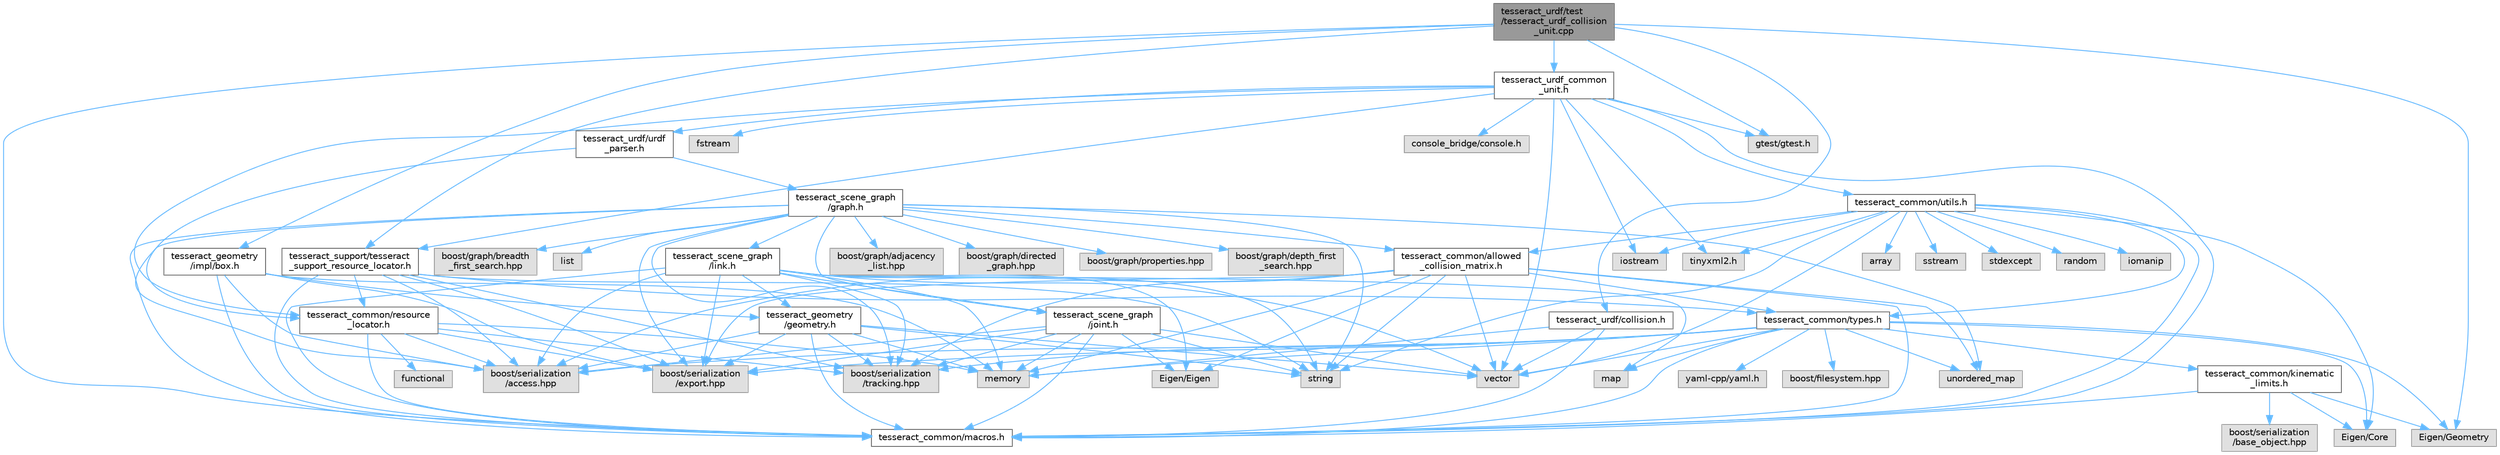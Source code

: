 digraph "tesseract_urdf/test/tesseract_urdf_collision_unit.cpp"
{
 // LATEX_PDF_SIZE
  bgcolor="transparent";
  edge [fontname=Helvetica,fontsize=10,labelfontname=Helvetica,labelfontsize=10];
  node [fontname=Helvetica,fontsize=10,shape=box,height=0.2,width=0.4];
  Node1 [label="tesseract_urdf/test\l/tesseract_urdf_collision\l_unit.cpp",height=0.2,width=0.4,color="gray40", fillcolor="grey60", style="filled", fontcolor="black",tooltip=" "];
  Node1 -> Node2 [color="steelblue1",style="solid"];
  Node2 [label="tesseract_common/macros.h",height=0.2,width=0.4,color="grey40", fillcolor="white", style="filled",URL="$de/d3c/macros_8h.html",tooltip="Common Tesseract Macros."];
  Node1 -> Node3 [color="steelblue1",style="solid"];
  Node3 [label="gtest/gtest.h",height=0.2,width=0.4,color="grey60", fillcolor="#E0E0E0", style="filled",tooltip=" "];
  Node1 -> Node4 [color="steelblue1",style="solid"];
  Node4 [label="Eigen/Geometry",height=0.2,width=0.4,color="grey60", fillcolor="#E0E0E0", style="filled",tooltip=" "];
  Node1 -> Node5 [color="steelblue1",style="solid"];
  Node5 [label="tesseract_urdf/collision.h",height=0.2,width=0.4,color="grey40", fillcolor="white", style="filled",URL="$db/d44/collision_8h.html",tooltip="Parse collision from xml string."];
  Node5 -> Node2 [color="steelblue1",style="solid"];
  Node5 -> Node6 [color="steelblue1",style="solid"];
  Node6 [label="memory",height=0.2,width=0.4,color="grey60", fillcolor="#E0E0E0", style="filled",tooltip=" "];
  Node5 -> Node7 [color="steelblue1",style="solid"];
  Node7 [label="vector",height=0.2,width=0.4,color="grey60", fillcolor="#E0E0E0", style="filled",tooltip=" "];
  Node1 -> Node8 [color="steelblue1",style="solid"];
  Node8 [label="tesseract_geometry\l/impl/box.h",height=0.2,width=0.4,color="grey40", fillcolor="white", style="filled",URL="$df/d9e/tesseract__geometry_2include_2tesseract__geometry_2impl_2box_8h.html",tooltip="Tesseract Box Geometry."];
  Node8 -> Node2 [color="steelblue1",style="solid"];
  Node8 -> Node9 [color="steelblue1",style="solid"];
  Node9 [label="boost/serialization\l/access.hpp",height=0.2,width=0.4,color="grey60", fillcolor="#E0E0E0", style="filled",tooltip=" "];
  Node8 -> Node10 [color="steelblue1",style="solid"];
  Node10 [label="boost/serialization\l/export.hpp",height=0.2,width=0.4,color="grey60", fillcolor="#E0E0E0", style="filled",tooltip=" "];
  Node8 -> Node6 [color="steelblue1",style="solid"];
  Node8 -> Node11 [color="steelblue1",style="solid"];
  Node11 [label="tesseract_geometry\l/geometry.h",height=0.2,width=0.4,color="grey40", fillcolor="white", style="filled",URL="$d0/da6/tesseract__geometry_2include_2tesseract__geometry_2geometry_8h.html",tooltip="Tesseract Geometries."];
  Node11 -> Node2 [color="steelblue1",style="solid"];
  Node11 -> Node9 [color="steelblue1",style="solid"];
  Node11 -> Node10 [color="steelblue1",style="solid"];
  Node11 -> Node6 [color="steelblue1",style="solid"];
  Node11 -> Node12 [color="steelblue1",style="solid"];
  Node12 [label="string",height=0.2,width=0.4,color="grey60", fillcolor="#E0E0E0", style="filled",tooltip=" "];
  Node11 -> Node7 [color="steelblue1",style="solid"];
  Node11 -> Node13 [color="steelblue1",style="solid"];
  Node13 [label="boost/serialization\l/tracking.hpp",height=0.2,width=0.4,color="grey60", fillcolor="#E0E0E0", style="filled",tooltip=" "];
  Node1 -> Node14 [color="steelblue1",style="solid"];
  Node14 [label="tesseract_support/tesseract\l_support_resource_locator.h",height=0.2,width=0.4,color="grey40", fillcolor="white", style="filled",URL="$d3/d1b/tesseract__support__resource__locator_8h.html",tooltip="Locate and retrieve resource data in tesseract_support."];
  Node14 -> Node2 [color="steelblue1",style="solid"];
  Node14 -> Node9 [color="steelblue1",style="solid"];
  Node14 -> Node12 [color="steelblue1",style="solid"];
  Node14 -> Node15 [color="steelblue1",style="solid"];
  Node15 [label="tesseract_common/resource\l_locator.h",height=0.2,width=0.4,color="grey40", fillcolor="white", style="filled",URL="$d3/d95/resource__locator_8h.html",tooltip="Locate and retrieve resource data."];
  Node15 -> Node2 [color="steelblue1",style="solid"];
  Node15 -> Node9 [color="steelblue1",style="solid"];
  Node15 -> Node16 [color="steelblue1",style="solid"];
  Node16 [label="functional",height=0.2,width=0.4,color="grey60", fillcolor="#E0E0E0", style="filled",tooltip=" "];
  Node15 -> Node6 [color="steelblue1",style="solid"];
  Node15 -> Node10 [color="steelblue1",style="solid"];
  Node15 -> Node13 [color="steelblue1",style="solid"];
  Node14 -> Node17 [color="steelblue1",style="solid"];
  Node17 [label="tesseract_common/types.h",height=0.2,width=0.4,color="grey40", fillcolor="white", style="filled",URL="$dd/ddb/tesseract__common_2include_2tesseract__common_2types_8h.html",tooltip="Common Tesseract Types."];
  Node17 -> Node2 [color="steelblue1",style="solid"];
  Node17 -> Node9 [color="steelblue1",style="solid"];
  Node17 -> Node18 [color="steelblue1",style="solid"];
  Node18 [label="Eigen/Core",height=0.2,width=0.4,color="grey60", fillcolor="#E0E0E0", style="filled",tooltip=" "];
  Node17 -> Node4 [color="steelblue1",style="solid"];
  Node17 -> Node7 [color="steelblue1",style="solid"];
  Node17 -> Node6 [color="steelblue1",style="solid"];
  Node17 -> Node19 [color="steelblue1",style="solid"];
  Node19 [label="map",height=0.2,width=0.4,color="grey60", fillcolor="#E0E0E0", style="filled",tooltip=" "];
  Node17 -> Node20 [color="steelblue1",style="solid"];
  Node20 [label="unordered_map",height=0.2,width=0.4,color="grey60", fillcolor="#E0E0E0", style="filled",tooltip=" "];
  Node17 -> Node21 [color="steelblue1",style="solid"];
  Node21 [label="boost/filesystem.hpp",height=0.2,width=0.4,color="grey60", fillcolor="#E0E0E0", style="filled",tooltip=" "];
  Node17 -> Node22 [color="steelblue1",style="solid"];
  Node22 [label="yaml-cpp/yaml.h",height=0.2,width=0.4,color="grey60", fillcolor="#E0E0E0", style="filled",tooltip=" "];
  Node17 -> Node23 [color="steelblue1",style="solid"];
  Node23 [label="tesseract_common/kinematic\l_limits.h",height=0.2,width=0.4,color="grey40", fillcolor="white", style="filled",URL="$d9/dc2/kinematic__limits_8h.html",tooltip="Common Tesseract Kinematic Limits and Related Utility Functions."];
  Node23 -> Node2 [color="steelblue1",style="solid"];
  Node23 -> Node18 [color="steelblue1",style="solid"];
  Node23 -> Node4 [color="steelblue1",style="solid"];
  Node23 -> Node24 [color="steelblue1",style="solid"];
  Node24 [label="boost/serialization\l/base_object.hpp",height=0.2,width=0.4,color="grey60", fillcolor="#E0E0E0", style="filled",tooltip=" "];
  Node17 -> Node10 [color="steelblue1",style="solid"];
  Node17 -> Node13 [color="steelblue1",style="solid"];
  Node14 -> Node10 [color="steelblue1",style="solid"];
  Node14 -> Node13 [color="steelblue1",style="solid"];
  Node1 -> Node25 [color="steelblue1",style="solid"];
  Node25 [label="tesseract_urdf_common\l_unit.h",height=0.2,width=0.4,color="grey40", fillcolor="white", style="filled",URL="$df/d71/tesseract__urdf__common__unit_8h.html",tooltip=" "];
  Node25 -> Node2 [color="steelblue1",style="solid"];
  Node25 -> Node26 [color="steelblue1",style="solid"];
  Node26 [label="fstream",height=0.2,width=0.4,color="grey60", fillcolor="#E0E0E0", style="filled",tooltip=" "];
  Node25 -> Node27 [color="steelblue1",style="solid"];
  Node27 [label="iostream",height=0.2,width=0.4,color="grey60", fillcolor="#E0E0E0", style="filled",tooltip=" "];
  Node25 -> Node7 [color="steelblue1",style="solid"];
  Node25 -> Node3 [color="steelblue1",style="solid"];
  Node25 -> Node28 [color="steelblue1",style="solid"];
  Node28 [label="console_bridge/console.h",height=0.2,width=0.4,color="grey60", fillcolor="#E0E0E0", style="filled",tooltip=" "];
  Node25 -> Node29 [color="steelblue1",style="solid"];
  Node29 [label="tinyxml2.h",height=0.2,width=0.4,color="grey60", fillcolor="#E0E0E0", style="filled",tooltip=" "];
  Node25 -> Node15 [color="steelblue1",style="solid"];
  Node25 -> Node30 [color="steelblue1",style="solid"];
  Node30 [label="tesseract_common/utils.h",height=0.2,width=0.4,color="grey40", fillcolor="white", style="filled",URL="$dc/d79/tesseract__common_2include_2tesseract__common_2utils_8h.html",tooltip="Common Tesseract Utility Functions."];
  Node30 -> Node2 [color="steelblue1",style="solid"];
  Node30 -> Node31 [color="steelblue1",style="solid"];
  Node31 [label="array",height=0.2,width=0.4,color="grey60", fillcolor="#E0E0E0", style="filled",tooltip=" "];
  Node30 -> Node7 [color="steelblue1",style="solid"];
  Node30 -> Node12 [color="steelblue1",style="solid"];
  Node30 -> Node32 [color="steelblue1",style="solid"];
  Node32 [label="sstream",height=0.2,width=0.4,color="grey60", fillcolor="#E0E0E0", style="filled",tooltip=" "];
  Node30 -> Node33 [color="steelblue1",style="solid"];
  Node33 [label="stdexcept",height=0.2,width=0.4,color="grey60", fillcolor="#E0E0E0", style="filled",tooltip=" "];
  Node30 -> Node34 [color="steelblue1",style="solid"];
  Node34 [label="random",height=0.2,width=0.4,color="grey60", fillcolor="#E0E0E0", style="filled",tooltip=" "];
  Node30 -> Node35 [color="steelblue1",style="solid"];
  Node35 [label="iomanip",height=0.2,width=0.4,color="grey60", fillcolor="#E0E0E0", style="filled",tooltip=" "];
  Node30 -> Node18 [color="steelblue1",style="solid"];
  Node30 -> Node27 [color="steelblue1",style="solid"];
  Node30 -> Node29 [color="steelblue1",style="solid"];
  Node30 -> Node36 [color="steelblue1",style="solid"];
  Node36 [label="tesseract_common/allowed\l_collision_matrix.h",height=0.2,width=0.4,color="grey40", fillcolor="white", style="filled",URL="$d2/d01/allowed__collision__matrix_8h.html",tooltip=" "];
  Node36 -> Node2 [color="steelblue1",style="solid"];
  Node36 -> Node9 [color="steelblue1",style="solid"];
  Node36 -> Node12 [color="steelblue1",style="solid"];
  Node36 -> Node7 [color="steelblue1",style="solid"];
  Node36 -> Node6 [color="steelblue1",style="solid"];
  Node36 -> Node37 [color="steelblue1",style="solid"];
  Node37 [label="Eigen/Eigen",height=0.2,width=0.4,color="grey60", fillcolor="#E0E0E0", style="filled",tooltip=" "];
  Node36 -> Node20 [color="steelblue1",style="solid"];
  Node36 -> Node17 [color="steelblue1",style="solid"];
  Node36 -> Node10 [color="steelblue1",style="solid"];
  Node36 -> Node13 [color="steelblue1",style="solid"];
  Node30 -> Node17 [color="steelblue1",style="solid"];
  Node25 -> Node38 [color="steelblue1",style="solid"];
  Node38 [label="tesseract_urdf/urdf\l_parser.h",height=0.2,width=0.4,color="grey40", fillcolor="white", style="filled",URL="$d8/dec/urdf__parser_8h.html",tooltip="A urdf parser for tesseract."];
  Node38 -> Node39 [color="steelblue1",style="solid"];
  Node39 [label="tesseract_scene_graph\l/graph.h",height=0.2,width=0.4,color="grey40", fillcolor="white", style="filled",URL="$d6/df3/graph_8h.html",tooltip="A basic scene graph using boost."];
  Node39 -> Node2 [color="steelblue1",style="solid"];
  Node39 -> Node40 [color="steelblue1",style="solid"];
  Node40 [label="boost/graph/adjacency\l_list.hpp",height=0.2,width=0.4,color="grey60", fillcolor="#E0E0E0", style="filled",tooltip=" "];
  Node39 -> Node41 [color="steelblue1",style="solid"];
  Node41 [label="boost/graph/directed\l_graph.hpp",height=0.2,width=0.4,color="grey60", fillcolor="#E0E0E0", style="filled",tooltip=" "];
  Node39 -> Node42 [color="steelblue1",style="solid"];
  Node42 [label="boost/graph/properties.hpp",height=0.2,width=0.4,color="grey60", fillcolor="#E0E0E0", style="filled",tooltip=" "];
  Node39 -> Node43 [color="steelblue1",style="solid"];
  Node43 [label="boost/graph/depth_first\l_search.hpp",height=0.2,width=0.4,color="grey60", fillcolor="#E0E0E0", style="filled",tooltip=" "];
  Node39 -> Node44 [color="steelblue1",style="solid"];
  Node44 [label="boost/graph/breadth\l_first_search.hpp",height=0.2,width=0.4,color="grey60", fillcolor="#E0E0E0", style="filled",tooltip=" "];
  Node39 -> Node9 [color="steelblue1",style="solid"];
  Node39 -> Node12 [color="steelblue1",style="solid"];
  Node39 -> Node45 [color="steelblue1",style="solid"];
  Node45 [label="list",height=0.2,width=0.4,color="grey60", fillcolor="#E0E0E0", style="filled",tooltip=" "];
  Node39 -> Node20 [color="steelblue1",style="solid"];
  Node39 -> Node46 [color="steelblue1",style="solid"];
  Node46 [label="tesseract_scene_graph\l/link.h",height=0.2,width=0.4,color="grey40", fillcolor="white", style="filled",URL="$d2/d5c/tesseract__scene__graph_2include_2tesseract__scene__graph_2link_8h.html",tooltip=" "];
  Node46 -> Node2 [color="steelblue1",style="solid"];
  Node46 -> Node9 [color="steelblue1",style="solid"];
  Node46 -> Node12 [color="steelblue1",style="solid"];
  Node46 -> Node7 [color="steelblue1",style="solid"];
  Node46 -> Node19 [color="steelblue1",style="solid"];
  Node46 -> Node6 [color="steelblue1",style="solid"];
  Node46 -> Node37 [color="steelblue1",style="solid"];
  Node46 -> Node47 [color="steelblue1",style="solid"];
  Node47 [label="tesseract_scene_graph\l/joint.h",height=0.2,width=0.4,color="grey40", fillcolor="white", style="filled",URL="$d4/d6d/tesseract__scene__graph_2include_2tesseract__scene__graph_2joint_8h.html",tooltip=" "];
  Node47 -> Node2 [color="steelblue1",style="solid"];
  Node47 -> Node9 [color="steelblue1",style="solid"];
  Node47 -> Node12 [color="steelblue1",style="solid"];
  Node47 -> Node7 [color="steelblue1",style="solid"];
  Node47 -> Node6 [color="steelblue1",style="solid"];
  Node47 -> Node37 [color="steelblue1",style="solid"];
  Node47 -> Node10 [color="steelblue1",style="solid"];
  Node47 -> Node13 [color="steelblue1",style="solid"];
  Node46 -> Node11 [color="steelblue1",style="solid"];
  Node46 -> Node10 [color="steelblue1",style="solid"];
  Node46 -> Node13 [color="steelblue1",style="solid"];
  Node39 -> Node47 [color="steelblue1",style="solid"];
  Node39 -> Node36 [color="steelblue1",style="solid"];
  Node39 -> Node10 [color="steelblue1",style="solid"];
  Node39 -> Node13 [color="steelblue1",style="solid"];
  Node38 -> Node15 [color="steelblue1",style="solid"];
  Node25 -> Node14 [color="steelblue1",style="solid"];
}

